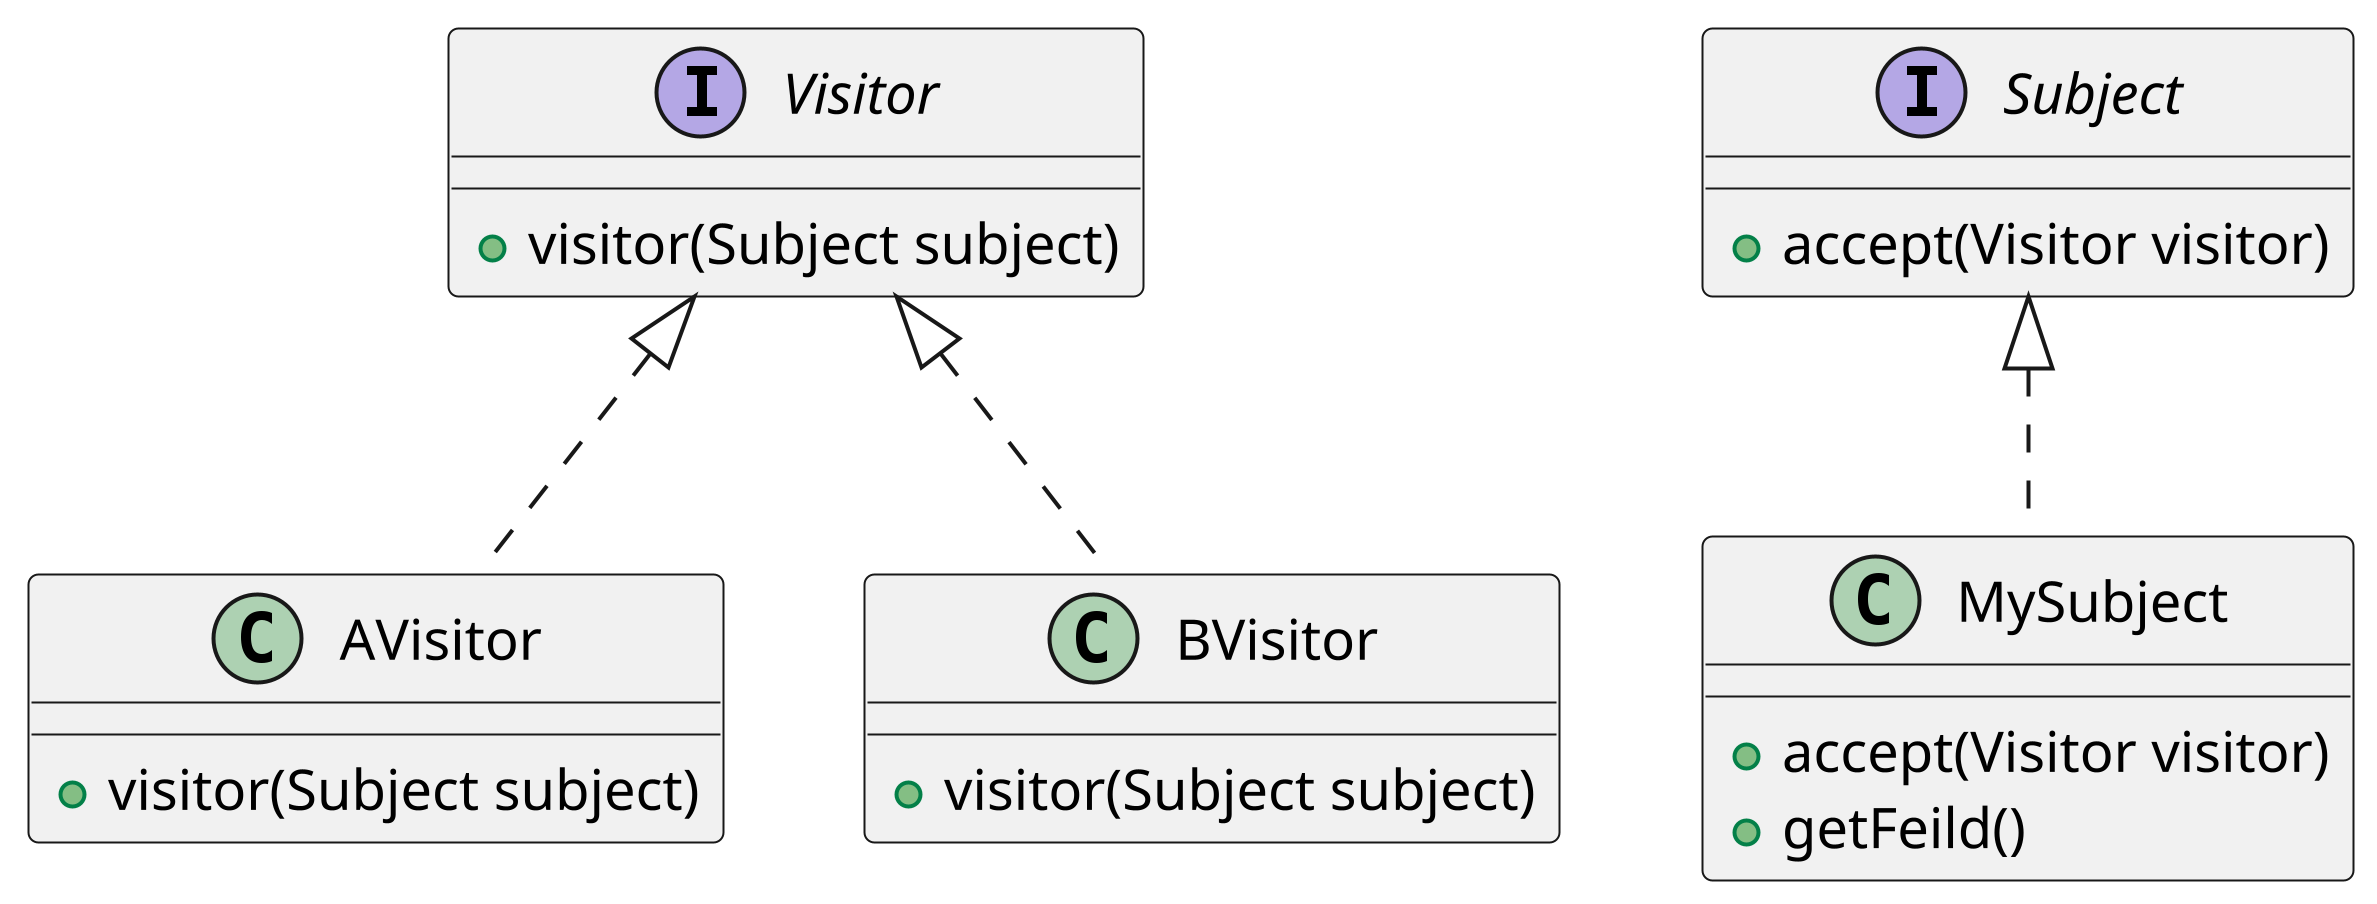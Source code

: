 @startuml
scale 1024 height
Visitor <|.. AVisitor
Visitor <|.. BVisitor
Subject <|.. MySubject

interface Visitor{
    +visitor(Subject subject)
}
interface Subject{
    +accept(Visitor visitor)
}

class MySubject {
    +accept(Visitor visitor)
    +getFeild()
}
class AVisitor {
    +visitor(Subject subject)
}

class BVisitor {
   +visitor(Subject subject)
}

@enduml